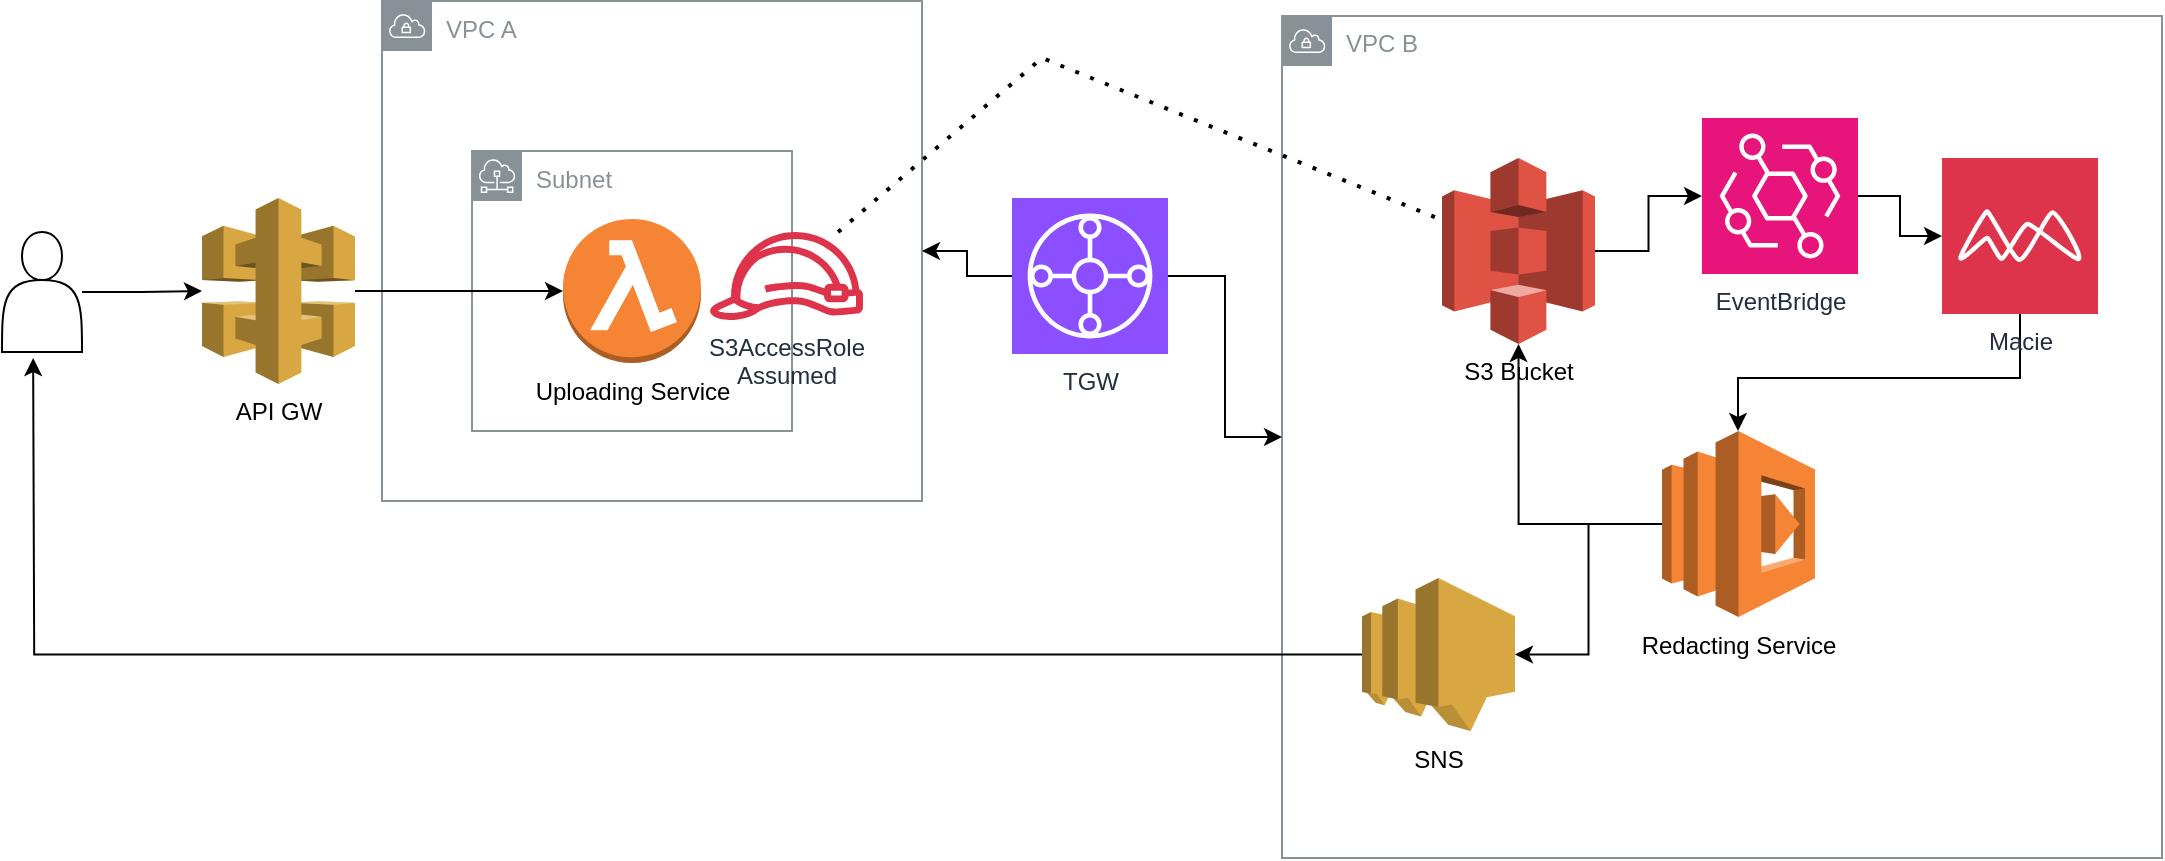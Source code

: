 <mxfile version="28.0.4">
  <diagram name="Page-1" id="i2QwugJ0FT2ddZvwvPsL">
    <mxGraphModel dx="2219" dy="688" grid="1" gridSize="10" guides="1" tooltips="1" connect="1" arrows="1" fold="1" page="1" pageScale="1" pageWidth="850" pageHeight="1100" math="0" shadow="0">
      <root>
        <mxCell id="0" />
        <mxCell id="1" parent="0" />
        <mxCell id="DtITDIv0u5kT3XAjdiBb-1" value="VPC A" style="sketch=0;outlineConnect=0;gradientColor=none;html=1;whiteSpace=wrap;fontSize=12;fontStyle=0;shape=mxgraph.aws4.group;grIcon=mxgraph.aws4.group_vpc;strokeColor=#879196;fillColor=none;verticalAlign=top;align=left;spacingLeft=30;fontColor=#879196;dashed=0;" vertex="1" parent="1">
          <mxGeometry x="110" y="81.5" width="270" height="250" as="geometry" />
        </mxCell>
        <mxCell id="DtITDIv0u5kT3XAjdiBb-3" value="Subnet" style="sketch=0;outlineConnect=0;gradientColor=none;html=1;whiteSpace=wrap;fontSize=12;fontStyle=0;shape=mxgraph.aws4.group;grIcon=mxgraph.aws4.group_subnet;strokeColor=#879196;fillColor=none;verticalAlign=top;align=left;spacingLeft=30;fontColor=#879196;dashed=0;" vertex="1" parent="1">
          <mxGeometry x="155" y="156.5" width="160" height="140" as="geometry" />
        </mxCell>
        <mxCell id="DtITDIv0u5kT3XAjdiBb-4" value="VPC B" style="sketch=0;outlineConnect=0;gradientColor=none;html=1;whiteSpace=wrap;fontSize=12;fontStyle=0;shape=mxgraph.aws4.group;grIcon=mxgraph.aws4.group_vpc;strokeColor=#879196;fillColor=none;verticalAlign=top;align=left;spacingLeft=30;fontColor=#879196;dashed=0;" vertex="1" parent="1">
          <mxGeometry x="560" y="89" width="440" height="421" as="geometry" />
        </mxCell>
        <mxCell id="DtITDIv0u5kT3XAjdiBb-36" style="edgeStyle=orthogonalEdgeStyle;rounded=0;orthogonalLoop=1;jettySize=auto;html=1;" edge="1" parent="1" source="DtITDIv0u5kT3XAjdiBb-6" target="DtITDIv0u5kT3XAjdiBb-35">
          <mxGeometry relative="1" as="geometry" />
        </mxCell>
        <mxCell id="DtITDIv0u5kT3XAjdiBb-6" value="S3 Bucket" style="outlineConnect=0;dashed=0;verticalLabelPosition=bottom;verticalAlign=top;align=center;html=1;shape=mxgraph.aws3.s3;fillColor=#E05243;gradientColor=none;" vertex="1" parent="1">
          <mxGeometry x="640" y="160" width="76.5" height="93" as="geometry" />
        </mxCell>
        <mxCell id="DtITDIv0u5kT3XAjdiBb-8" style="edgeStyle=orthogonalEdgeStyle;rounded=0;orthogonalLoop=1;jettySize=auto;html=1;" edge="1" parent="1" source="DtITDIv0u5kT3XAjdiBb-7" target="DtITDIv0u5kT3XAjdiBb-1">
          <mxGeometry relative="1" as="geometry" />
        </mxCell>
        <mxCell id="DtITDIv0u5kT3XAjdiBb-9" style="edgeStyle=orthogonalEdgeStyle;rounded=0;orthogonalLoop=1;jettySize=auto;html=1;" edge="1" parent="1" source="DtITDIv0u5kT3XAjdiBb-7" target="DtITDIv0u5kT3XAjdiBb-4">
          <mxGeometry relative="1" as="geometry" />
        </mxCell>
        <mxCell id="DtITDIv0u5kT3XAjdiBb-7" value="TGW" style="sketch=0;points=[[0,0,0],[0.25,0,0],[0.5,0,0],[0.75,0,0],[1,0,0],[0,1,0],[0.25,1,0],[0.5,1,0],[0.75,1,0],[1,1,0],[0,0.25,0],[0,0.5,0],[0,0.75,0],[1,0.25,0],[1,0.5,0],[1,0.75,0]];outlineConnect=0;fontColor=#232F3E;fillColor=#8C4FFF;strokeColor=#ffffff;dashed=0;verticalLabelPosition=bottom;verticalAlign=top;align=center;html=1;fontSize=12;fontStyle=0;aspect=fixed;shape=mxgraph.aws4.resourceIcon;resIcon=mxgraph.aws4.transit_gateway;" vertex="1" parent="1">
          <mxGeometry x="425" y="180" width="78" height="78" as="geometry" />
        </mxCell>
        <mxCell id="DtITDIv0u5kT3XAjdiBb-13" value="API GW" style="outlineConnect=0;dashed=0;verticalLabelPosition=bottom;verticalAlign=top;align=center;html=1;shape=mxgraph.aws3.api_gateway;fillColor=#D9A741;gradientColor=none;" vertex="1" parent="1">
          <mxGeometry x="20" y="180" width="76.5" height="93" as="geometry" />
        </mxCell>
        <mxCell id="DtITDIv0u5kT3XAjdiBb-14" value="S3AccessRole&lt;div&gt;Assumed&lt;/div&gt;" style="sketch=0;outlineConnect=0;fontColor=#232F3E;gradientColor=none;fillColor=#DD344C;strokeColor=none;dashed=0;verticalLabelPosition=bottom;verticalAlign=top;align=center;html=1;fontSize=12;fontStyle=0;aspect=fixed;pointerEvents=1;shape=mxgraph.aws4.role;" vertex="1" parent="1">
          <mxGeometry x="273.25" y="197" width="78" height="44" as="geometry" />
        </mxCell>
        <mxCell id="DtITDIv0u5kT3XAjdiBb-15" value="" style="endArrow=none;dashed=1;html=1;dashPattern=1 3;strokeWidth=2;rounded=0;" edge="1" parent="1" source="DtITDIv0u5kT3XAjdiBb-14" target="DtITDIv0u5kT3XAjdiBb-6">
          <mxGeometry width="50" height="50" relative="1" as="geometry">
            <mxPoint x="480" y="210" as="sourcePoint" />
            <mxPoint x="530" y="160" as="targetPoint" />
            <Array as="points">
              <mxPoint x="440" y="110" />
            </Array>
          </mxGeometry>
        </mxCell>
        <mxCell id="DtITDIv0u5kT3XAjdiBb-18" value="Uploading Service" style="outlineConnect=0;dashed=0;verticalLabelPosition=bottom;verticalAlign=top;align=center;html=1;shape=mxgraph.aws3.lambda_function;fillColor=#F58534;gradientColor=none;" vertex="1" parent="1">
          <mxGeometry x="200.5" y="190.5" width="69" height="72" as="geometry" />
        </mxCell>
        <mxCell id="DtITDIv0u5kT3XAjdiBb-26" style="edgeStyle=orthogonalEdgeStyle;rounded=0;orthogonalLoop=1;jettySize=auto;html=1;" edge="1" parent="1" source="DtITDIv0u5kT3XAjdiBb-19" target="DtITDIv0u5kT3XAjdiBb-13">
          <mxGeometry relative="1" as="geometry" />
        </mxCell>
        <mxCell id="DtITDIv0u5kT3XAjdiBb-19" value="" style="shape=actor;whiteSpace=wrap;html=1;" vertex="1" parent="1">
          <mxGeometry x="-80" y="197" width="40" height="60" as="geometry" />
        </mxCell>
        <mxCell id="DtITDIv0u5kT3XAjdiBb-27" style="edgeStyle=orthogonalEdgeStyle;rounded=0;orthogonalLoop=1;jettySize=auto;html=1;entryX=0;entryY=0.5;entryDx=0;entryDy=0;entryPerimeter=0;" edge="1" parent="1" source="DtITDIv0u5kT3XAjdiBb-13" target="DtITDIv0u5kT3XAjdiBb-18">
          <mxGeometry relative="1" as="geometry" />
        </mxCell>
        <mxCell id="DtITDIv0u5kT3XAjdiBb-30" style="edgeStyle=orthogonalEdgeStyle;rounded=0;orthogonalLoop=1;jettySize=auto;html=1;" edge="1" parent="1" source="DtITDIv0u5kT3XAjdiBb-28" target="DtITDIv0u5kT3XAjdiBb-29">
          <mxGeometry relative="1" as="geometry">
            <Array as="points">
              <mxPoint x="929" y="270" />
              <mxPoint x="788" y="270" />
            </Array>
          </mxGeometry>
        </mxCell>
        <mxCell id="DtITDIv0u5kT3XAjdiBb-28" value="Macie" style="sketch=0;points=[[0,0,0],[0.25,0,0],[0.5,0,0],[0.75,0,0],[1,0,0],[0,1,0],[0.25,1,0],[0.5,1,0],[0.75,1,0],[1,1,0],[0,0.25,0],[0,0.5,0],[0,0.75,0],[1,0.25,0],[1,0.5,0],[1,0.75,0]];outlineConnect=0;fontColor=#232F3E;fillColor=#DD344C;strokeColor=#ffffff;dashed=0;verticalLabelPosition=bottom;verticalAlign=top;align=center;html=1;fontSize=12;fontStyle=0;aspect=fixed;shape=mxgraph.aws4.resourceIcon;resIcon=mxgraph.aws4.macie;" vertex="1" parent="1">
          <mxGeometry x="890" y="160" width="78" height="78" as="geometry" />
        </mxCell>
        <mxCell id="DtITDIv0u5kT3XAjdiBb-33" style="edgeStyle=orthogonalEdgeStyle;rounded=0;orthogonalLoop=1;jettySize=auto;html=1;" edge="1" parent="1" source="DtITDIv0u5kT3XAjdiBb-29" target="DtITDIv0u5kT3XAjdiBb-32">
          <mxGeometry relative="1" as="geometry" />
        </mxCell>
        <mxCell id="DtITDIv0u5kT3XAjdiBb-29" value="Redacting Service" style="outlineConnect=0;dashed=0;verticalLabelPosition=bottom;verticalAlign=top;align=center;html=1;shape=mxgraph.aws3.lambda;fillColor=#F58534;gradientColor=none;" vertex="1" parent="1">
          <mxGeometry x="750" y="296.5" width="76.5" height="93" as="geometry" />
        </mxCell>
        <mxCell id="DtITDIv0u5kT3XAjdiBb-31" style="edgeStyle=orthogonalEdgeStyle;rounded=0;orthogonalLoop=1;jettySize=auto;html=1;entryX=0.5;entryY=1;entryDx=0;entryDy=0;entryPerimeter=0;" edge="1" parent="1" source="DtITDIv0u5kT3XAjdiBb-29" target="DtITDIv0u5kT3XAjdiBb-6">
          <mxGeometry relative="1" as="geometry" />
        </mxCell>
        <mxCell id="DtITDIv0u5kT3XAjdiBb-34" style="edgeStyle=orthogonalEdgeStyle;rounded=0;orthogonalLoop=1;jettySize=auto;html=1;" edge="1" parent="1" source="DtITDIv0u5kT3XAjdiBb-32">
          <mxGeometry relative="1" as="geometry">
            <mxPoint x="-64.431" y="260" as="targetPoint" />
          </mxGeometry>
        </mxCell>
        <mxCell id="DtITDIv0u5kT3XAjdiBb-32" value="SNS" style="outlineConnect=0;dashed=0;verticalLabelPosition=bottom;verticalAlign=top;align=center;html=1;shape=mxgraph.aws3.sns;fillColor=#D9A741;gradientColor=none;" vertex="1" parent="1">
          <mxGeometry x="600" y="370" width="76.5" height="76.5" as="geometry" />
        </mxCell>
        <mxCell id="DtITDIv0u5kT3XAjdiBb-35" value="EventBridge" style="sketch=0;points=[[0,0,0],[0.25,0,0],[0.5,0,0],[0.75,0,0],[1,0,0],[0,1,0],[0.25,1,0],[0.5,1,0],[0.75,1,0],[1,1,0],[0,0.25,0],[0,0.5,0],[0,0.75,0],[1,0.25,0],[1,0.5,0],[1,0.75,0]];outlineConnect=0;fontColor=#232F3E;fillColor=#E7157B;strokeColor=#ffffff;dashed=0;verticalLabelPosition=bottom;verticalAlign=top;align=center;html=1;fontSize=12;fontStyle=0;aspect=fixed;shape=mxgraph.aws4.resourceIcon;resIcon=mxgraph.aws4.eventbridge;" vertex="1" parent="1">
          <mxGeometry x="770" y="140" width="78" height="78" as="geometry" />
        </mxCell>
        <mxCell id="DtITDIv0u5kT3XAjdiBb-37" style="edgeStyle=orthogonalEdgeStyle;rounded=0;orthogonalLoop=1;jettySize=auto;html=1;entryX=0;entryY=0.5;entryDx=0;entryDy=0;entryPerimeter=0;" edge="1" parent="1" source="DtITDIv0u5kT3XAjdiBb-35" target="DtITDIv0u5kT3XAjdiBb-28">
          <mxGeometry relative="1" as="geometry" />
        </mxCell>
      </root>
    </mxGraphModel>
  </diagram>
</mxfile>
